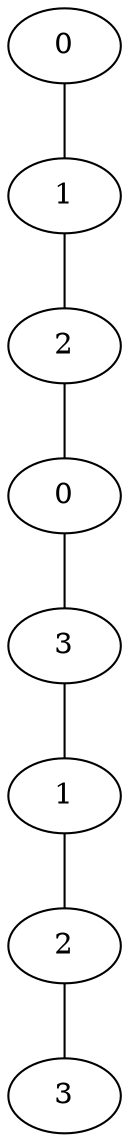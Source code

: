 graph {
a[label=0]
b[label=1]
c[label=2]
d[label=0]
e[label=3]
f[label=1]
g[label=2]
h[label=3]
a -- b;
b -- c;
c -- d;
d -- e;
e -- f;
f -- g;
g -- h;
}
